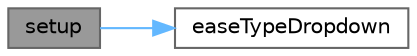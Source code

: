 digraph "setup"
{
 // INTERACTIVE_SVG=YES
 // LATEX_PDF_SIZE
  bgcolor="transparent";
  edge [fontname=Helvetica,fontsize=10,labelfontname=Helvetica,labelfontsize=10];
  node [fontname=Helvetica,fontsize=10,shape=box,height=0.2,width=0.4];
  rankdir="LR";
  Node1 [id="Node000001",label="setup",height=0.2,width=0.4,color="gray40", fillcolor="grey60", style="filled", fontcolor="black",tooltip=" "];
  Node1 -> Node2 [id="edge1_Node000001_Node000002",color="steelblue1",style="solid",tooltip=" "];
  Node2 [id="Node000002",label="easeTypeDropdown",height=0.2,width=0.4,color="grey40", fillcolor="white", style="filled",URL="$dd/d55/_ease_in_out_8h_a625b539bc5dff99f676c521ed9dd803b.html#a625b539bc5dff99f676c521ed9dd803b",tooltip=" "];
}

